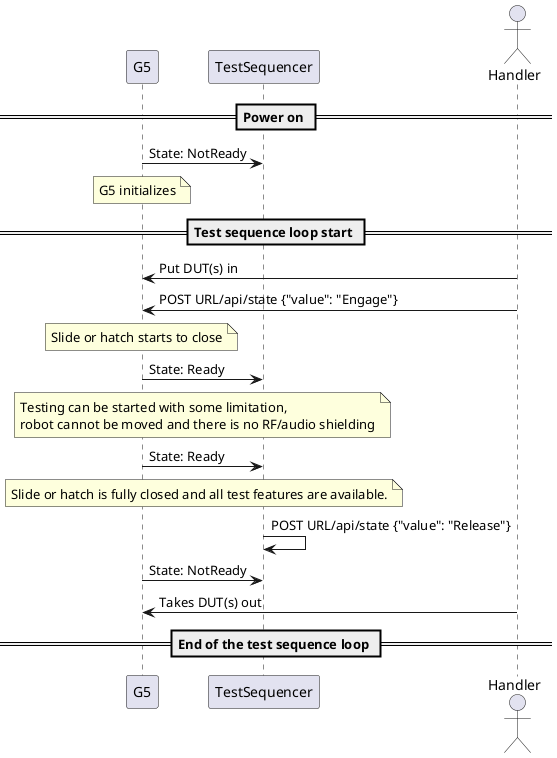 @startuml

participant G5
participant TestSequencer
actor Handler

== Power on ==

G5 -> TestSequencer: State: NotReady
note over G5: G5 initializes


== Test sequence loop start ==

Handler -> G5: Put DUT(s) in

Handler -> G5: POST URL/api/state {"value": "Engage"}


note over G5: Slide or hatch starts to close

G5 -> TestSequencer: State: Ready

note over TestSequencer, G5
Testing can be started with some limitation,
robot cannot be moved and there is no RF/audio shielding
end note

G5 -> TestSequencer: State: Ready

note over TestSequencer, G5: Slide or hatch is fully closed and all test features are available.

TestSequencer -> TestSequencer: POST URL/api/state {"value": "Release"}

G5 -> TestSequencer: State: NotReady

Handler -> G5: Takes DUT(s) out

== End of the test sequence loop ==


@enduml